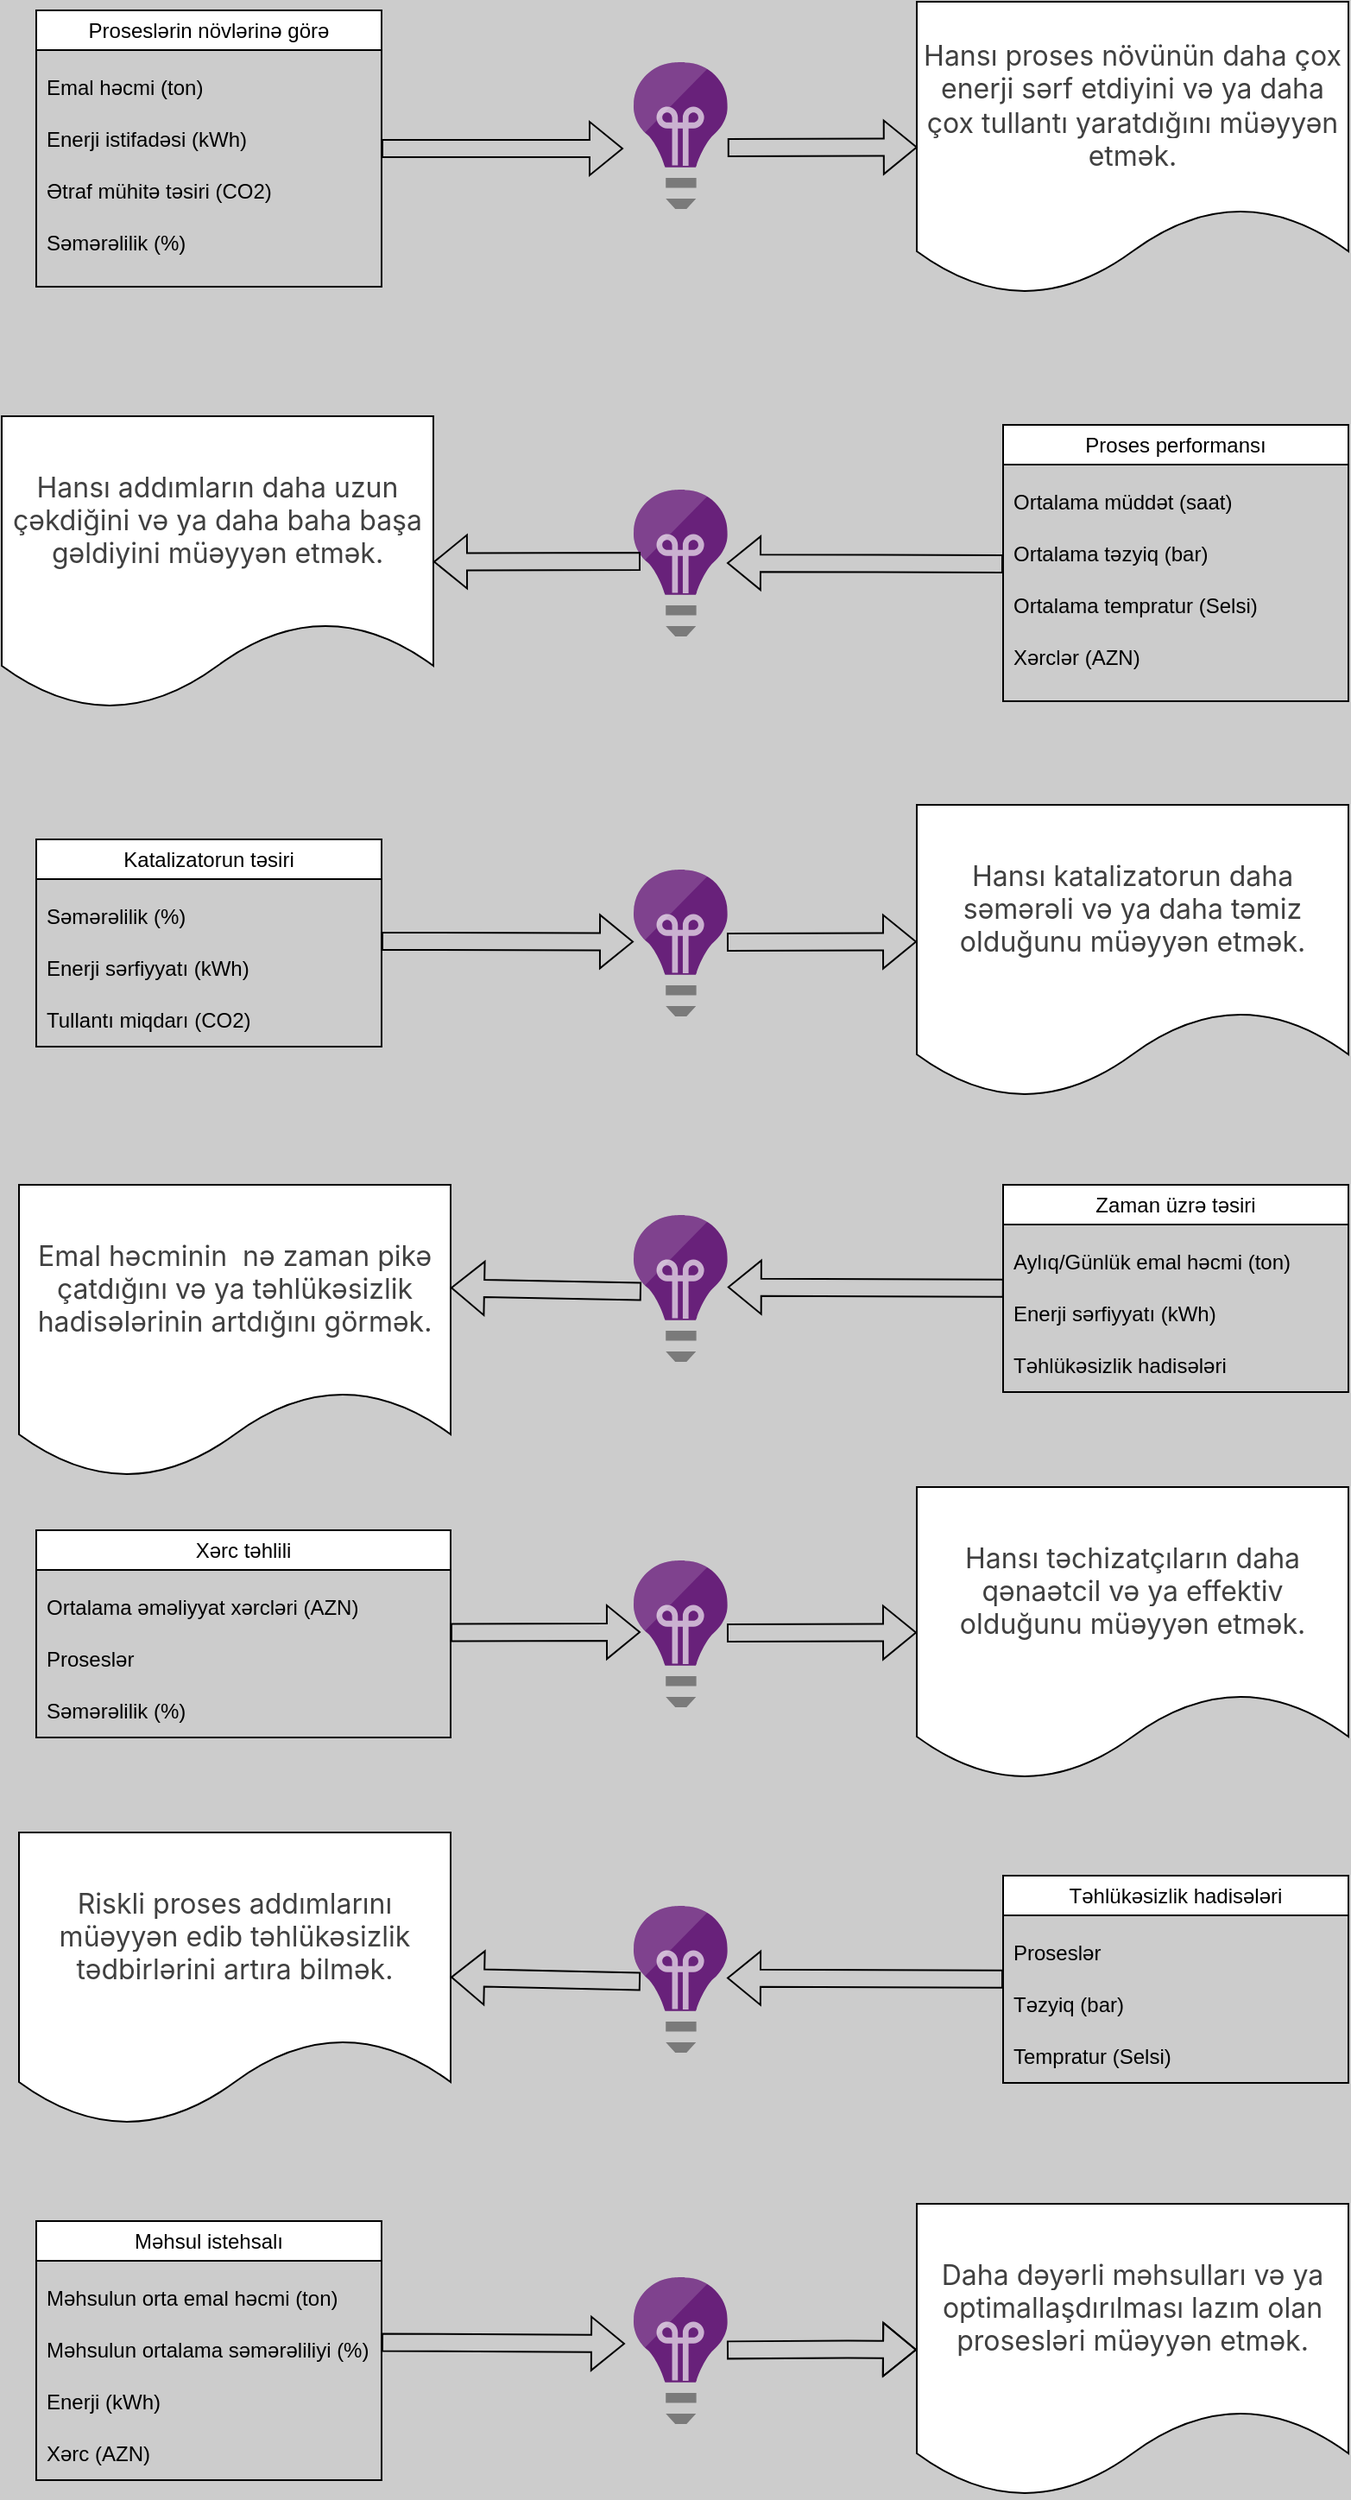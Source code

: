 <mxfile version="26.2.14">
  <diagram name="Page-1" id="ot535y0Qd1-vPsT4ZFsb">
    <mxGraphModel dx="1047" dy="383" grid="1" gridSize="10" guides="1" tooltips="1" connect="1" arrows="1" fold="1" page="1" pageScale="1" pageWidth="827" pageHeight="1169" background="#CCCCCC" math="0" shadow="0">
      <root>
        <mxCell id="0" />
        <mxCell id="1" parent="0" />
        <mxCell id="p4xRGqJek0dESiWxwvtL-26" value="&lt;span style=&quot;font-weight: 400;&quot;&gt;Proseslərin növlərinə görə&lt;/span&gt;" style="swimlane;whiteSpace=wrap;html=1;" vertex="1" parent="1">
          <mxGeometry x="40" y="40" width="200" height="160" as="geometry" />
        </mxCell>
        <mxCell id="p4xRGqJek0dESiWxwvtL-27" value="Emal həcmi (ton)" style="text;strokeColor=none;fillColor=none;align=left;verticalAlign=middle;spacingLeft=4;spacingRight=4;overflow=hidden;points=[[0,0.5],[1,0.5]];portConstraint=eastwest;rotatable=0;whiteSpace=wrap;html=1;" vertex="1" parent="p4xRGqJek0dESiWxwvtL-26">
          <mxGeometry y="30" width="160" height="30" as="geometry" />
        </mxCell>
        <mxCell id="p4xRGqJek0dESiWxwvtL-28" value="Enerji istifadəsi (kWh)" style="text;strokeColor=none;fillColor=none;align=left;verticalAlign=middle;spacingLeft=4;spacingRight=4;overflow=hidden;points=[[0,0.5],[1,0.5]];portConstraint=eastwest;rotatable=0;whiteSpace=wrap;html=1;" vertex="1" parent="p4xRGqJek0dESiWxwvtL-26">
          <mxGeometry y="60" width="160" height="30" as="geometry" />
        </mxCell>
        <mxCell id="p4xRGqJek0dESiWxwvtL-29" value="Ətraf mühitə təsiri (CO2)" style="text;strokeColor=none;fillColor=none;align=left;verticalAlign=middle;spacingLeft=4;spacingRight=4;overflow=hidden;points=[[0,0.5],[1,0.5]];portConstraint=eastwest;rotatable=0;whiteSpace=wrap;html=1;" vertex="1" parent="p4xRGqJek0dESiWxwvtL-26">
          <mxGeometry y="90" width="160" height="30" as="geometry" />
        </mxCell>
        <mxCell id="p4xRGqJek0dESiWxwvtL-30" value="Səmərəlilik (%)" style="text;strokeColor=none;fillColor=none;align=left;verticalAlign=middle;spacingLeft=4;spacingRight=4;overflow=hidden;points=[[0,0.5],[1,0.5]];portConstraint=eastwest;rotatable=0;whiteSpace=wrap;html=1;" vertex="1" parent="p4xRGqJek0dESiWxwvtL-26">
          <mxGeometry y="120" width="160" height="30" as="geometry" />
        </mxCell>
        <mxCell id="p4xRGqJek0dESiWxwvtL-31" value="&lt;span style=&quot;font-weight: 400;&quot;&gt;Proses performansı&lt;/span&gt;" style="swimlane;whiteSpace=wrap;html=1;" vertex="1" parent="1">
          <mxGeometry x="600" y="280" width="200" height="160" as="geometry" />
        </mxCell>
        <mxCell id="p4xRGqJek0dESiWxwvtL-32" value="Ortalama müddət (saat)" style="text;strokeColor=none;fillColor=none;align=left;verticalAlign=middle;spacingLeft=4;spacingRight=4;overflow=hidden;points=[[0,0.5],[1,0.5]];portConstraint=eastwest;rotatable=0;whiteSpace=wrap;html=1;" vertex="1" parent="p4xRGqJek0dESiWxwvtL-31">
          <mxGeometry y="30" width="160" height="30" as="geometry" />
        </mxCell>
        <mxCell id="p4xRGqJek0dESiWxwvtL-33" value="Ortalama təzyiq (bar)" style="text;strokeColor=none;fillColor=none;align=left;verticalAlign=middle;spacingLeft=4;spacingRight=4;overflow=hidden;points=[[0,0.5],[1,0.5]];portConstraint=eastwest;rotatable=0;whiteSpace=wrap;html=1;" vertex="1" parent="p4xRGqJek0dESiWxwvtL-31">
          <mxGeometry y="60" width="160" height="30" as="geometry" />
        </mxCell>
        <mxCell id="p4xRGqJek0dESiWxwvtL-35" value="Xərclər (AZN)" style="text;strokeColor=none;fillColor=none;align=left;verticalAlign=middle;spacingLeft=4;spacingRight=4;overflow=hidden;points=[[0,0.5],[1,0.5]];portConstraint=eastwest;rotatable=0;whiteSpace=wrap;html=1;" vertex="1" parent="p4xRGqJek0dESiWxwvtL-31">
          <mxGeometry y="120" width="160" height="30" as="geometry" />
        </mxCell>
        <mxCell id="p4xRGqJek0dESiWxwvtL-37" value="Ortalama tempratur (Selsi)" style="text;strokeColor=none;fillColor=none;align=left;verticalAlign=middle;spacingLeft=4;spacingRight=4;overflow=hidden;points=[[0,0.5],[1,0.5]];portConstraint=eastwest;rotatable=0;whiteSpace=wrap;html=1;" vertex="1" parent="p4xRGqJek0dESiWxwvtL-31">
          <mxGeometry y="90" width="160" height="30" as="geometry" />
        </mxCell>
        <mxCell id="p4xRGqJek0dESiWxwvtL-38" value="&lt;span style=&quot;font-weight: 400;&quot;&gt;Katalizatorun təsiri&lt;/span&gt;" style="swimlane;whiteSpace=wrap;html=1;" vertex="1" parent="1">
          <mxGeometry x="40" y="520" width="200" height="120" as="geometry" />
        </mxCell>
        <mxCell id="p4xRGqJek0dESiWxwvtL-39" value="Səmərəlilik (%)" style="text;strokeColor=none;fillColor=none;align=left;verticalAlign=middle;spacingLeft=4;spacingRight=4;overflow=hidden;points=[[0,0.5],[1,0.5]];portConstraint=eastwest;rotatable=0;whiteSpace=wrap;html=1;" vertex="1" parent="p4xRGqJek0dESiWxwvtL-38">
          <mxGeometry y="30" width="160" height="30" as="geometry" />
        </mxCell>
        <mxCell id="p4xRGqJek0dESiWxwvtL-40" value="Enerji sərfiyyatı (kWh)" style="text;strokeColor=none;fillColor=none;align=left;verticalAlign=middle;spacingLeft=4;spacingRight=4;overflow=hidden;points=[[0,0.5],[1,0.5]];portConstraint=eastwest;rotatable=0;whiteSpace=wrap;html=1;" vertex="1" parent="p4xRGqJek0dESiWxwvtL-38">
          <mxGeometry y="60" width="160" height="30" as="geometry" />
        </mxCell>
        <mxCell id="p4xRGqJek0dESiWxwvtL-42" value="Tullantı miqdarı (CO2)" style="text;strokeColor=none;fillColor=none;align=left;verticalAlign=middle;spacingLeft=4;spacingRight=4;overflow=hidden;points=[[0,0.5],[1,0.5]];portConstraint=eastwest;rotatable=0;whiteSpace=wrap;html=1;" vertex="1" parent="p4xRGqJek0dESiWxwvtL-38">
          <mxGeometry y="90" width="160" height="30" as="geometry" />
        </mxCell>
        <mxCell id="p4xRGqJek0dESiWxwvtL-44" value="&lt;span style=&quot;font-weight: 400;&quot;&gt;Zaman üzrə təsiri&lt;/span&gt;" style="swimlane;whiteSpace=wrap;html=1;" vertex="1" parent="1">
          <mxGeometry x="600" y="720" width="200" height="120" as="geometry" />
        </mxCell>
        <mxCell id="p4xRGqJek0dESiWxwvtL-45" value="Aylıq/Günlük emal həcmi (ton)" style="text;strokeColor=none;fillColor=none;align=left;verticalAlign=middle;spacingLeft=4;spacingRight=4;overflow=hidden;points=[[0,0.5],[1,0.5]];portConstraint=eastwest;rotatable=0;whiteSpace=wrap;html=1;" vertex="1" parent="p4xRGqJek0dESiWxwvtL-44">
          <mxGeometry y="30" width="180" height="30" as="geometry" />
        </mxCell>
        <mxCell id="p4xRGqJek0dESiWxwvtL-46" value="Enerji sərfiyyatı (kWh)" style="text;strokeColor=none;fillColor=none;align=left;verticalAlign=middle;spacingLeft=4;spacingRight=4;overflow=hidden;points=[[0,0.5],[1,0.5]];portConstraint=eastwest;rotatable=0;whiteSpace=wrap;html=1;" vertex="1" parent="p4xRGqJek0dESiWxwvtL-44">
          <mxGeometry y="60" width="160" height="30" as="geometry" />
        </mxCell>
        <mxCell id="p4xRGqJek0dESiWxwvtL-47" value="Təhlükəsizlik hadisələri" style="text;strokeColor=none;fillColor=none;align=left;verticalAlign=middle;spacingLeft=4;spacingRight=4;overflow=hidden;points=[[0,0.5],[1,0.5]];portConstraint=eastwest;rotatable=0;whiteSpace=wrap;html=1;" vertex="1" parent="p4xRGqJek0dESiWxwvtL-44">
          <mxGeometry y="90" width="160" height="30" as="geometry" />
        </mxCell>
        <mxCell id="p4xRGqJek0dESiWxwvtL-48" value="&lt;span style=&quot;font-weight: 400;&quot;&gt;Xərc təhlili&lt;/span&gt;" style="swimlane;whiteSpace=wrap;html=1;" vertex="1" parent="1">
          <mxGeometry x="40" y="920" width="240" height="120" as="geometry" />
        </mxCell>
        <mxCell id="p4xRGqJek0dESiWxwvtL-49" value="Ortalama əməliyyat xərcləri (AZN)" style="text;strokeColor=none;fillColor=none;align=left;verticalAlign=middle;spacingLeft=4;spacingRight=4;overflow=hidden;points=[[0,0.5],[1,0.5]];portConstraint=eastwest;rotatable=0;whiteSpace=wrap;html=1;" vertex="1" parent="p4xRGqJek0dESiWxwvtL-48">
          <mxGeometry y="30" width="200" height="30" as="geometry" />
        </mxCell>
        <mxCell id="p4xRGqJek0dESiWxwvtL-50" value="Proseslər" style="text;strokeColor=none;fillColor=none;align=left;verticalAlign=middle;spacingLeft=4;spacingRight=4;overflow=hidden;points=[[0,0.5],[1,0.5]];portConstraint=eastwest;rotatable=0;whiteSpace=wrap;html=1;" vertex="1" parent="p4xRGqJek0dESiWxwvtL-48">
          <mxGeometry y="60" width="160" height="30" as="geometry" />
        </mxCell>
        <mxCell id="p4xRGqJek0dESiWxwvtL-51" value="Səmərəlilik (%)" style="text;strokeColor=none;fillColor=none;align=left;verticalAlign=middle;spacingLeft=4;spacingRight=4;overflow=hidden;points=[[0,0.5],[1,0.5]];portConstraint=eastwest;rotatable=0;whiteSpace=wrap;html=1;" vertex="1" parent="p4xRGqJek0dESiWxwvtL-48">
          <mxGeometry y="90" width="160" height="30" as="geometry" />
        </mxCell>
        <mxCell id="p4xRGqJek0dESiWxwvtL-52" value="&lt;span style=&quot;font-weight: 400;&quot;&gt;Təhlükəsizlik hadisələri&lt;/span&gt;" style="swimlane;whiteSpace=wrap;html=1;" vertex="1" parent="1">
          <mxGeometry x="600" y="1120" width="200" height="120" as="geometry" />
        </mxCell>
        <mxCell id="p4xRGqJek0dESiWxwvtL-53" value="Proseslər" style="text;strokeColor=none;fillColor=none;align=left;verticalAlign=middle;spacingLeft=4;spacingRight=4;overflow=hidden;points=[[0,0.5],[1,0.5]];portConstraint=eastwest;rotatable=0;whiteSpace=wrap;html=1;" vertex="1" parent="p4xRGqJek0dESiWxwvtL-52">
          <mxGeometry y="30" width="160" height="30" as="geometry" />
        </mxCell>
        <mxCell id="p4xRGqJek0dESiWxwvtL-54" value="Təzyiq (bar)" style="text;strokeColor=none;fillColor=none;align=left;verticalAlign=middle;spacingLeft=4;spacingRight=4;overflow=hidden;points=[[0,0.5],[1,0.5]];portConstraint=eastwest;rotatable=0;whiteSpace=wrap;html=1;" vertex="1" parent="p4xRGqJek0dESiWxwvtL-52">
          <mxGeometry y="60" width="160" height="30" as="geometry" />
        </mxCell>
        <mxCell id="p4xRGqJek0dESiWxwvtL-55" value="Tempratur (Selsi)" style="text;strokeColor=none;fillColor=none;align=left;verticalAlign=middle;spacingLeft=4;spacingRight=4;overflow=hidden;points=[[0,0.5],[1,0.5]];portConstraint=eastwest;rotatable=0;whiteSpace=wrap;html=1;" vertex="1" parent="p4xRGqJek0dESiWxwvtL-52">
          <mxGeometry y="90" width="160" height="30" as="geometry" />
        </mxCell>
        <mxCell id="p4xRGqJek0dESiWxwvtL-56" value="&lt;span style=&quot;font-weight: 400;&quot;&gt;Məhsul istehsalı&lt;/span&gt;" style="swimlane;whiteSpace=wrap;html=1;" vertex="1" parent="1">
          <mxGeometry x="40" y="1320" width="200" height="150" as="geometry" />
        </mxCell>
        <mxCell id="p4xRGqJek0dESiWxwvtL-57" value="Məhsulun orta emal həcmi (ton)" style="text;strokeColor=none;fillColor=none;align=left;verticalAlign=middle;spacingLeft=4;spacingRight=4;overflow=hidden;points=[[0,0.5],[1,0.5]];portConstraint=eastwest;rotatable=0;whiteSpace=wrap;html=1;" vertex="1" parent="p4xRGqJek0dESiWxwvtL-56">
          <mxGeometry y="30" width="190" height="30" as="geometry" />
        </mxCell>
        <mxCell id="p4xRGqJek0dESiWxwvtL-58" value="Məhsulun ortalama səmərəliliyi (%)" style="text;strokeColor=none;fillColor=none;align=left;verticalAlign=middle;spacingLeft=4;spacingRight=4;overflow=hidden;points=[[0,0.5],[1,0.5]];portConstraint=eastwest;rotatable=0;whiteSpace=wrap;html=1;" vertex="1" parent="p4xRGqJek0dESiWxwvtL-56">
          <mxGeometry y="60" width="200" height="30" as="geometry" />
        </mxCell>
        <mxCell id="p4xRGqJek0dESiWxwvtL-59" value="Enerji (kWh)" style="text;strokeColor=none;fillColor=none;align=left;verticalAlign=middle;spacingLeft=4;spacingRight=4;overflow=hidden;points=[[0,0.5],[1,0.5]];portConstraint=eastwest;rotatable=0;whiteSpace=wrap;html=1;" vertex="1" parent="p4xRGqJek0dESiWxwvtL-56">
          <mxGeometry y="90" width="160" height="30" as="geometry" />
        </mxCell>
        <mxCell id="p4xRGqJek0dESiWxwvtL-60" value="Xərc (AZN)" style="text;strokeColor=none;fillColor=none;align=left;verticalAlign=middle;spacingLeft=4;spacingRight=4;overflow=hidden;points=[[0,0.5],[1,0.5]];portConstraint=eastwest;rotatable=0;whiteSpace=wrap;html=1;" vertex="1" parent="p4xRGqJek0dESiWxwvtL-56">
          <mxGeometry y="120" width="160" height="30" as="geometry" />
        </mxCell>
        <mxCell id="p4xRGqJek0dESiWxwvtL-62" value="" style="image;sketch=0;aspect=fixed;html=1;points=[];align=center;fontSize=12;image=img/lib/mscae/Application_Insights.svg;fontColor=#FFFF00;" vertex="1" parent="1">
          <mxGeometry x="386" y="70" width="54.4" height="85" as="geometry" />
        </mxCell>
        <mxCell id="p4xRGqJek0dESiWxwvtL-63" value="" style="image;sketch=0;aspect=fixed;html=1;points=[];align=center;fontSize=12;image=img/lib/mscae/Application_Insights.svg;" vertex="1" parent="1">
          <mxGeometry x="386" y="317.5" width="54.4" height="85" as="geometry" />
        </mxCell>
        <mxCell id="p4xRGqJek0dESiWxwvtL-64" value="" style="image;sketch=0;aspect=fixed;html=1;points=[];align=center;fontSize=12;image=img/lib/mscae/Application_Insights.svg;" vertex="1" parent="1">
          <mxGeometry x="386" y="537.5" width="54.4" height="85" as="geometry" />
        </mxCell>
        <mxCell id="p4xRGqJek0dESiWxwvtL-65" value="" style="image;sketch=0;aspect=fixed;html=1;points=[];align=center;fontSize=12;image=img/lib/mscae/Application_Insights.svg;" vertex="1" parent="1">
          <mxGeometry x="386" y="737.5" width="54.4" height="85" as="geometry" />
        </mxCell>
        <mxCell id="p4xRGqJek0dESiWxwvtL-66" value="" style="image;sketch=0;aspect=fixed;html=1;points=[];align=center;fontSize=12;image=img/lib/mscae/Application_Insights.svg;" vertex="1" parent="1">
          <mxGeometry x="386" y="937.5" width="54.4" height="85" as="geometry" />
        </mxCell>
        <mxCell id="p4xRGqJek0dESiWxwvtL-67" value="" style="image;sketch=0;aspect=fixed;html=1;points=[];align=center;fontSize=12;image=img/lib/mscae/Application_Insights.svg;" vertex="1" parent="1">
          <mxGeometry x="386" y="1137.5" width="54.4" height="85" as="geometry" />
        </mxCell>
        <mxCell id="p4xRGqJek0dESiWxwvtL-68" value="" style="image;sketch=0;aspect=fixed;html=1;points=[];align=center;fontSize=12;image=img/lib/mscae/Application_Insights.svg;" vertex="1" parent="1">
          <mxGeometry x="386" y="1352.5" width="54.4" height="85" as="geometry" />
        </mxCell>
        <mxCell id="p4xRGqJek0dESiWxwvtL-70" value="&lt;span style=&quot;color: rgb(64, 64, 64); font-family: DeepSeek-CJK-patch, Inter, system-ui, -apple-system, BlinkMacSystemFont, &amp;quot;Segoe UI&amp;quot;, Roboto, &amp;quot;Noto Sans&amp;quot;, Ubuntu, Cantarell, &amp;quot;Helvetica Neue&amp;quot;, Oxygen, &amp;quot;Open Sans&amp;quot;, sans-serif; font-size: 16.002px; text-align: start; background-color: rgb(255, 255, 255);&quot;&gt;Hansı proses növünün daha çox enerji sərf etdiyini və ya daha çox tullantı yaratdığını müəyyən etmək.&lt;/span&gt;" style="shape=document;whiteSpace=wrap;html=1;boundedLbl=1;" vertex="1" parent="1">
          <mxGeometry x="550" y="35" width="250" height="170" as="geometry" />
        </mxCell>
        <mxCell id="p4xRGqJek0dESiWxwvtL-71" value="&lt;br&gt;&lt;span style=&quot;color: rgb(64, 64, 64); font-family: DeepSeek-CJK-patch, Inter, system-ui, -apple-system, BlinkMacSystemFont, &amp;quot;Segoe UI&amp;quot;, Roboto, &amp;quot;Noto Sans&amp;quot;, Ubuntu, Cantarell, &amp;quot;Helvetica Neue&amp;quot;, Oxygen, &amp;quot;Open Sans&amp;quot;, sans-serif; font-size: 16.002px; font-style: normal; font-variant-ligatures: normal; font-variant-caps: normal; font-weight: 400; letter-spacing: normal; orphans: 2; text-align: start; text-indent: 0px; text-transform: none; widows: 2; word-spacing: 0px; -webkit-text-stroke-width: 0px; white-space: normal; background-color: rgb(255, 255, 255); text-decoration-thickness: initial; text-decoration-style: initial; text-decoration-color: initial; float: none; display: inline !important;&quot;&gt;Hansı addımların daha uzun çəkdiğini və ya daha baha başa gəldiyini müəyyən etmək.&lt;/span&gt;&lt;div&gt;&lt;br/&gt;&lt;/div&gt;" style="shape=document;whiteSpace=wrap;html=1;boundedLbl=1;" vertex="1" parent="1">
          <mxGeometry x="20" y="275" width="250" height="170" as="geometry" />
        </mxCell>
        <mxCell id="p4xRGqJek0dESiWxwvtL-72" value="&lt;br&gt;&lt;span style=&quot;color: rgb(64, 64, 64); font-family: DeepSeek-CJK-patch, Inter, system-ui, -apple-system, BlinkMacSystemFont, &amp;quot;Segoe UI&amp;quot;, Roboto, &amp;quot;Noto Sans&amp;quot;, Ubuntu, Cantarell, &amp;quot;Helvetica Neue&amp;quot;, Oxygen, &amp;quot;Open Sans&amp;quot;, sans-serif; font-size: 16.002px; font-style: normal; font-variant-ligatures: normal; font-variant-caps: normal; font-weight: 400; letter-spacing: normal; orphans: 2; text-align: start; text-indent: 0px; text-transform: none; widows: 2; word-spacing: 0px; -webkit-text-stroke-width: 0px; white-space: normal; background-color: rgb(255, 255, 255); text-decoration-thickness: initial; text-decoration-style: initial; text-decoration-color: initial; float: none; display: inline !important;&quot;&gt;Hansı katalizatorun daha səmərəli və ya daha təmiz olduğunu müəyyən etmək.&lt;/span&gt;&lt;div&gt;&lt;br/&gt;&lt;/div&gt;" style="shape=document;whiteSpace=wrap;html=1;boundedLbl=1;" vertex="1" parent="1">
          <mxGeometry x="550" y="500" width="250" height="170" as="geometry" />
        </mxCell>
        <mxCell id="p4xRGqJek0dESiWxwvtL-73" value="&lt;span style=&quot;color: rgb(64, 64, 64); font-family: DeepSeek-CJK-patch, Inter, system-ui, -apple-system, BlinkMacSystemFont, &amp;quot;Segoe UI&amp;quot;, Roboto, &amp;quot;Noto Sans&amp;quot;, Ubuntu, Cantarell, &amp;quot;Helvetica Neue&amp;quot;, Oxygen, &amp;quot;Open Sans&amp;quot;, sans-serif; font-size: 16.002px; text-align: start; background-color: rgb(255, 255, 255);&quot;&gt;Emal həcminin&amp;nbsp; nə zaman pikə çatdığını və ya təhlükəsizlik hadisələrinin artdığını görmək.&lt;/span&gt;" style="shape=document;whiteSpace=wrap;html=1;boundedLbl=1;" vertex="1" parent="1">
          <mxGeometry x="30" y="720" width="250" height="170" as="geometry" />
        </mxCell>
        <mxCell id="p4xRGqJek0dESiWxwvtL-74" value="&lt;span style=&quot;color: rgb(64, 64, 64); font-family: DeepSeek-CJK-patch, Inter, system-ui, -apple-system, BlinkMacSystemFont, &amp;quot;Segoe UI&amp;quot;, Roboto, &amp;quot;Noto Sans&amp;quot;, Ubuntu, Cantarell, &amp;quot;Helvetica Neue&amp;quot;, Oxygen, &amp;quot;Open Sans&amp;quot;, sans-serif; font-size: 16.002px; text-align: start; background-color: rgb(255, 255, 255);&quot;&gt;Hansı təchizatçıların daha qənaətcil və ya effektiv olduğunu müəyyən etmək.&lt;/span&gt;" style="shape=document;whiteSpace=wrap;html=1;boundedLbl=1;" vertex="1" parent="1">
          <mxGeometry x="550" y="895" width="250" height="170" as="geometry" />
        </mxCell>
        <mxCell id="p4xRGqJek0dESiWxwvtL-75" value="&lt;br&gt;&lt;span style=&quot;color: rgb(64, 64, 64); font-family: DeepSeek-CJK-patch, Inter, system-ui, -apple-system, BlinkMacSystemFont, &amp;quot;Segoe UI&amp;quot;, Roboto, &amp;quot;Noto Sans&amp;quot;, Ubuntu, Cantarell, &amp;quot;Helvetica Neue&amp;quot;, Oxygen, &amp;quot;Open Sans&amp;quot;, sans-serif; font-size: 16.002px; font-style: normal; font-variant-ligatures: normal; font-variant-caps: normal; font-weight: 400; letter-spacing: normal; orphans: 2; text-align: start; text-indent: 0px; text-transform: none; widows: 2; word-spacing: 0px; -webkit-text-stroke-width: 0px; white-space: normal; background-color: rgb(255, 255, 255); text-decoration-thickness: initial; text-decoration-style: initial; text-decoration-color: initial; float: none; display: inline !important;&quot;&gt;Riskli proses addımlarını müəyyən edib təhlükəsizlik tədbirlərini artıra bilmək.&lt;/span&gt;&lt;div&gt;&lt;br/&gt;&lt;/div&gt;" style="shape=document;whiteSpace=wrap;html=1;boundedLbl=1;" vertex="1" parent="1">
          <mxGeometry x="30" y="1095" width="250" height="170" as="geometry" />
        </mxCell>
        <mxCell id="p4xRGqJek0dESiWxwvtL-76" value="&lt;span style=&quot;color: rgb(64, 64, 64); font-family: DeepSeek-CJK-patch, Inter, system-ui, -apple-system, BlinkMacSystemFont, &amp;quot;Segoe UI&amp;quot;, Roboto, &amp;quot;Noto Sans&amp;quot;, Ubuntu, Cantarell, &amp;quot;Helvetica Neue&amp;quot;, Oxygen, &amp;quot;Open Sans&amp;quot;, sans-serif; font-size: 16.002px; text-align: start; background-color: rgb(255, 255, 255);&quot;&gt;Daha dəyərli məhsulları və ya optimallaşdırılması lazım olan prosesləri müəyyən etmək.&lt;/span&gt;" style="shape=document;whiteSpace=wrap;html=1;boundedLbl=1;" vertex="1" parent="1">
          <mxGeometry x="550" y="1310" width="250" height="170" as="geometry" />
        </mxCell>
        <mxCell id="p4xRGqJek0dESiWxwvtL-77" value="" style="shape=flexArrow;endArrow=classic;html=1;rounded=0;exitX=1;exitY=0.5;exitDx=0;exitDy=0;" edge="1" parent="1" source="p4xRGqJek0dESiWxwvtL-26">
          <mxGeometry width="50" height="50" relative="1" as="geometry">
            <mxPoint x="160" y="210" as="sourcePoint" />
            <mxPoint x="380" y="120" as="targetPoint" />
            <Array as="points" />
          </mxGeometry>
        </mxCell>
        <mxCell id="p4xRGqJek0dESiWxwvtL-78" value="" style="shape=flexArrow;endArrow=classic;html=1;rounded=0;" edge="1" parent="1">
          <mxGeometry width="50" height="50" relative="1" as="geometry">
            <mxPoint x="240" y="579" as="sourcePoint" />
            <mxPoint x="386" y="579.23" as="targetPoint" />
            <Array as="points" />
          </mxGeometry>
        </mxCell>
        <mxCell id="p4xRGqJek0dESiWxwvtL-79" value="" style="shape=flexArrow;endArrow=classic;html=1;rounded=0;exitX=1;exitY=0.5;exitDx=0;exitDy=0;" edge="1" parent="1">
          <mxGeometry width="50" height="50" relative="1" as="geometry">
            <mxPoint x="280" y="979.23" as="sourcePoint" />
            <mxPoint x="390" y="979" as="targetPoint" />
            <Array as="points" />
          </mxGeometry>
        </mxCell>
        <mxCell id="p4xRGqJek0dESiWxwvtL-80" value="" style="shape=flexArrow;endArrow=classic;html=1;rounded=0;exitX=1;exitY=0.5;exitDx=0;exitDy=0;" edge="1" parent="1">
          <mxGeometry width="50" height="50" relative="1" as="geometry">
            <mxPoint x="240" y="1390.23" as="sourcePoint" />
            <mxPoint x="381" y="1391" as="targetPoint" />
            <Array as="points" />
          </mxGeometry>
        </mxCell>
        <mxCell id="p4xRGqJek0dESiWxwvtL-82" value="" style="shape=flexArrow;endArrow=classic;html=1;rounded=0;exitX=1;exitY=0.5;exitDx=0;exitDy=0;" edge="1" parent="1">
          <mxGeometry width="50" height="50" relative="1" as="geometry">
            <mxPoint x="440" y="979.46" as="sourcePoint" />
            <mxPoint x="550" y="979.23" as="targetPoint" />
            <Array as="points" />
          </mxGeometry>
        </mxCell>
        <mxCell id="p4xRGqJek0dESiWxwvtL-83" value="" style="shape=flexArrow;endArrow=classic;html=1;rounded=0;exitX=1;exitY=0.5;exitDx=0;exitDy=0;" edge="1" parent="1">
          <mxGeometry width="50" height="50" relative="1" as="geometry">
            <mxPoint x="440" y="579.46" as="sourcePoint" />
            <mxPoint x="550" y="579.23" as="targetPoint" />
            <Array as="points" />
          </mxGeometry>
        </mxCell>
        <mxCell id="p4xRGqJek0dESiWxwvtL-84" value="" style="shape=flexArrow;endArrow=classic;html=1;rounded=0;exitX=1;exitY=0.5;exitDx=0;exitDy=0;" edge="1" parent="1">
          <mxGeometry width="50" height="50" relative="1" as="geometry">
            <mxPoint x="440.4" y="119.46" as="sourcePoint" />
            <mxPoint x="550.4" y="119.23" as="targetPoint" />
            <Array as="points" />
          </mxGeometry>
        </mxCell>
        <mxCell id="p4xRGqJek0dESiWxwvtL-85" value="" style="shape=flexArrow;endArrow=classic;html=1;rounded=0;exitX=1;exitY=0.5;exitDx=0;exitDy=0;" edge="1" parent="1">
          <mxGeometry width="50" height="50" relative="1" as="geometry">
            <mxPoint x="440" y="1394.69" as="sourcePoint" />
            <mxPoint x="550" y="1394.46" as="targetPoint" />
            <Array as="points">
              <mxPoint x="510" y="1394.23" />
            </Array>
          </mxGeometry>
        </mxCell>
        <mxCell id="p4xRGqJek0dESiWxwvtL-88" value="" style="shape=flexArrow;endArrow=classic;html=1;rounded=0;" edge="1" parent="1">
          <mxGeometry width="50" height="50" relative="1" as="geometry">
            <mxPoint x="600" y="360.56" as="sourcePoint" />
            <mxPoint x="440" y="360" as="targetPoint" />
            <Array as="points" />
          </mxGeometry>
        </mxCell>
        <mxCell id="p4xRGqJek0dESiWxwvtL-89" value="" style="shape=flexArrow;endArrow=classic;html=1;rounded=0;" edge="1" parent="1">
          <mxGeometry width="50" height="50" relative="1" as="geometry">
            <mxPoint x="390" y="359" as="sourcePoint" />
            <mxPoint x="270" y="359.29" as="targetPoint" />
            <Array as="points" />
          </mxGeometry>
        </mxCell>
        <mxCell id="p4xRGqJek0dESiWxwvtL-91" value="" style="shape=flexArrow;endArrow=classic;html=1;rounded=0;exitX=0.082;exitY=0.52;exitDx=0;exitDy=0;exitPerimeter=0;" edge="1" parent="1" source="p4xRGqJek0dESiWxwvtL-65">
          <mxGeometry width="50" height="50" relative="1" as="geometry">
            <mxPoint x="380" y="780" as="sourcePoint" />
            <mxPoint x="280" y="779.58" as="targetPoint" />
            <Array as="points" />
          </mxGeometry>
        </mxCell>
        <mxCell id="p4xRGqJek0dESiWxwvtL-92" value="" style="shape=flexArrow;endArrow=classic;html=1;rounded=0;" edge="1" parent="1">
          <mxGeometry width="50" height="50" relative="1" as="geometry">
            <mxPoint x="600.4" y="779.85" as="sourcePoint" />
            <mxPoint x="440.4" y="779.29" as="targetPoint" />
            <Array as="points" />
          </mxGeometry>
        </mxCell>
        <mxCell id="p4xRGqJek0dESiWxwvtL-93" value="" style="shape=flexArrow;endArrow=classic;html=1;rounded=0;" edge="1" parent="1">
          <mxGeometry width="50" height="50" relative="1" as="geometry">
            <mxPoint x="600" y="1179.85" as="sourcePoint" />
            <mxPoint x="440" y="1179.29" as="targetPoint" />
            <Array as="points" />
          </mxGeometry>
        </mxCell>
        <mxCell id="p4xRGqJek0dESiWxwvtL-95" value="" style="shape=flexArrow;endArrow=classic;html=1;rounded=0;exitX=0.082;exitY=0.52;exitDx=0;exitDy=0;exitPerimeter=0;" edge="1" parent="1">
          <mxGeometry width="50" height="50" relative="1" as="geometry">
            <mxPoint x="390" y="1181.21" as="sourcePoint" />
            <mxPoint x="280" y="1178.79" as="targetPoint" />
            <Array as="points" />
          </mxGeometry>
        </mxCell>
      </root>
    </mxGraphModel>
  </diagram>
</mxfile>
